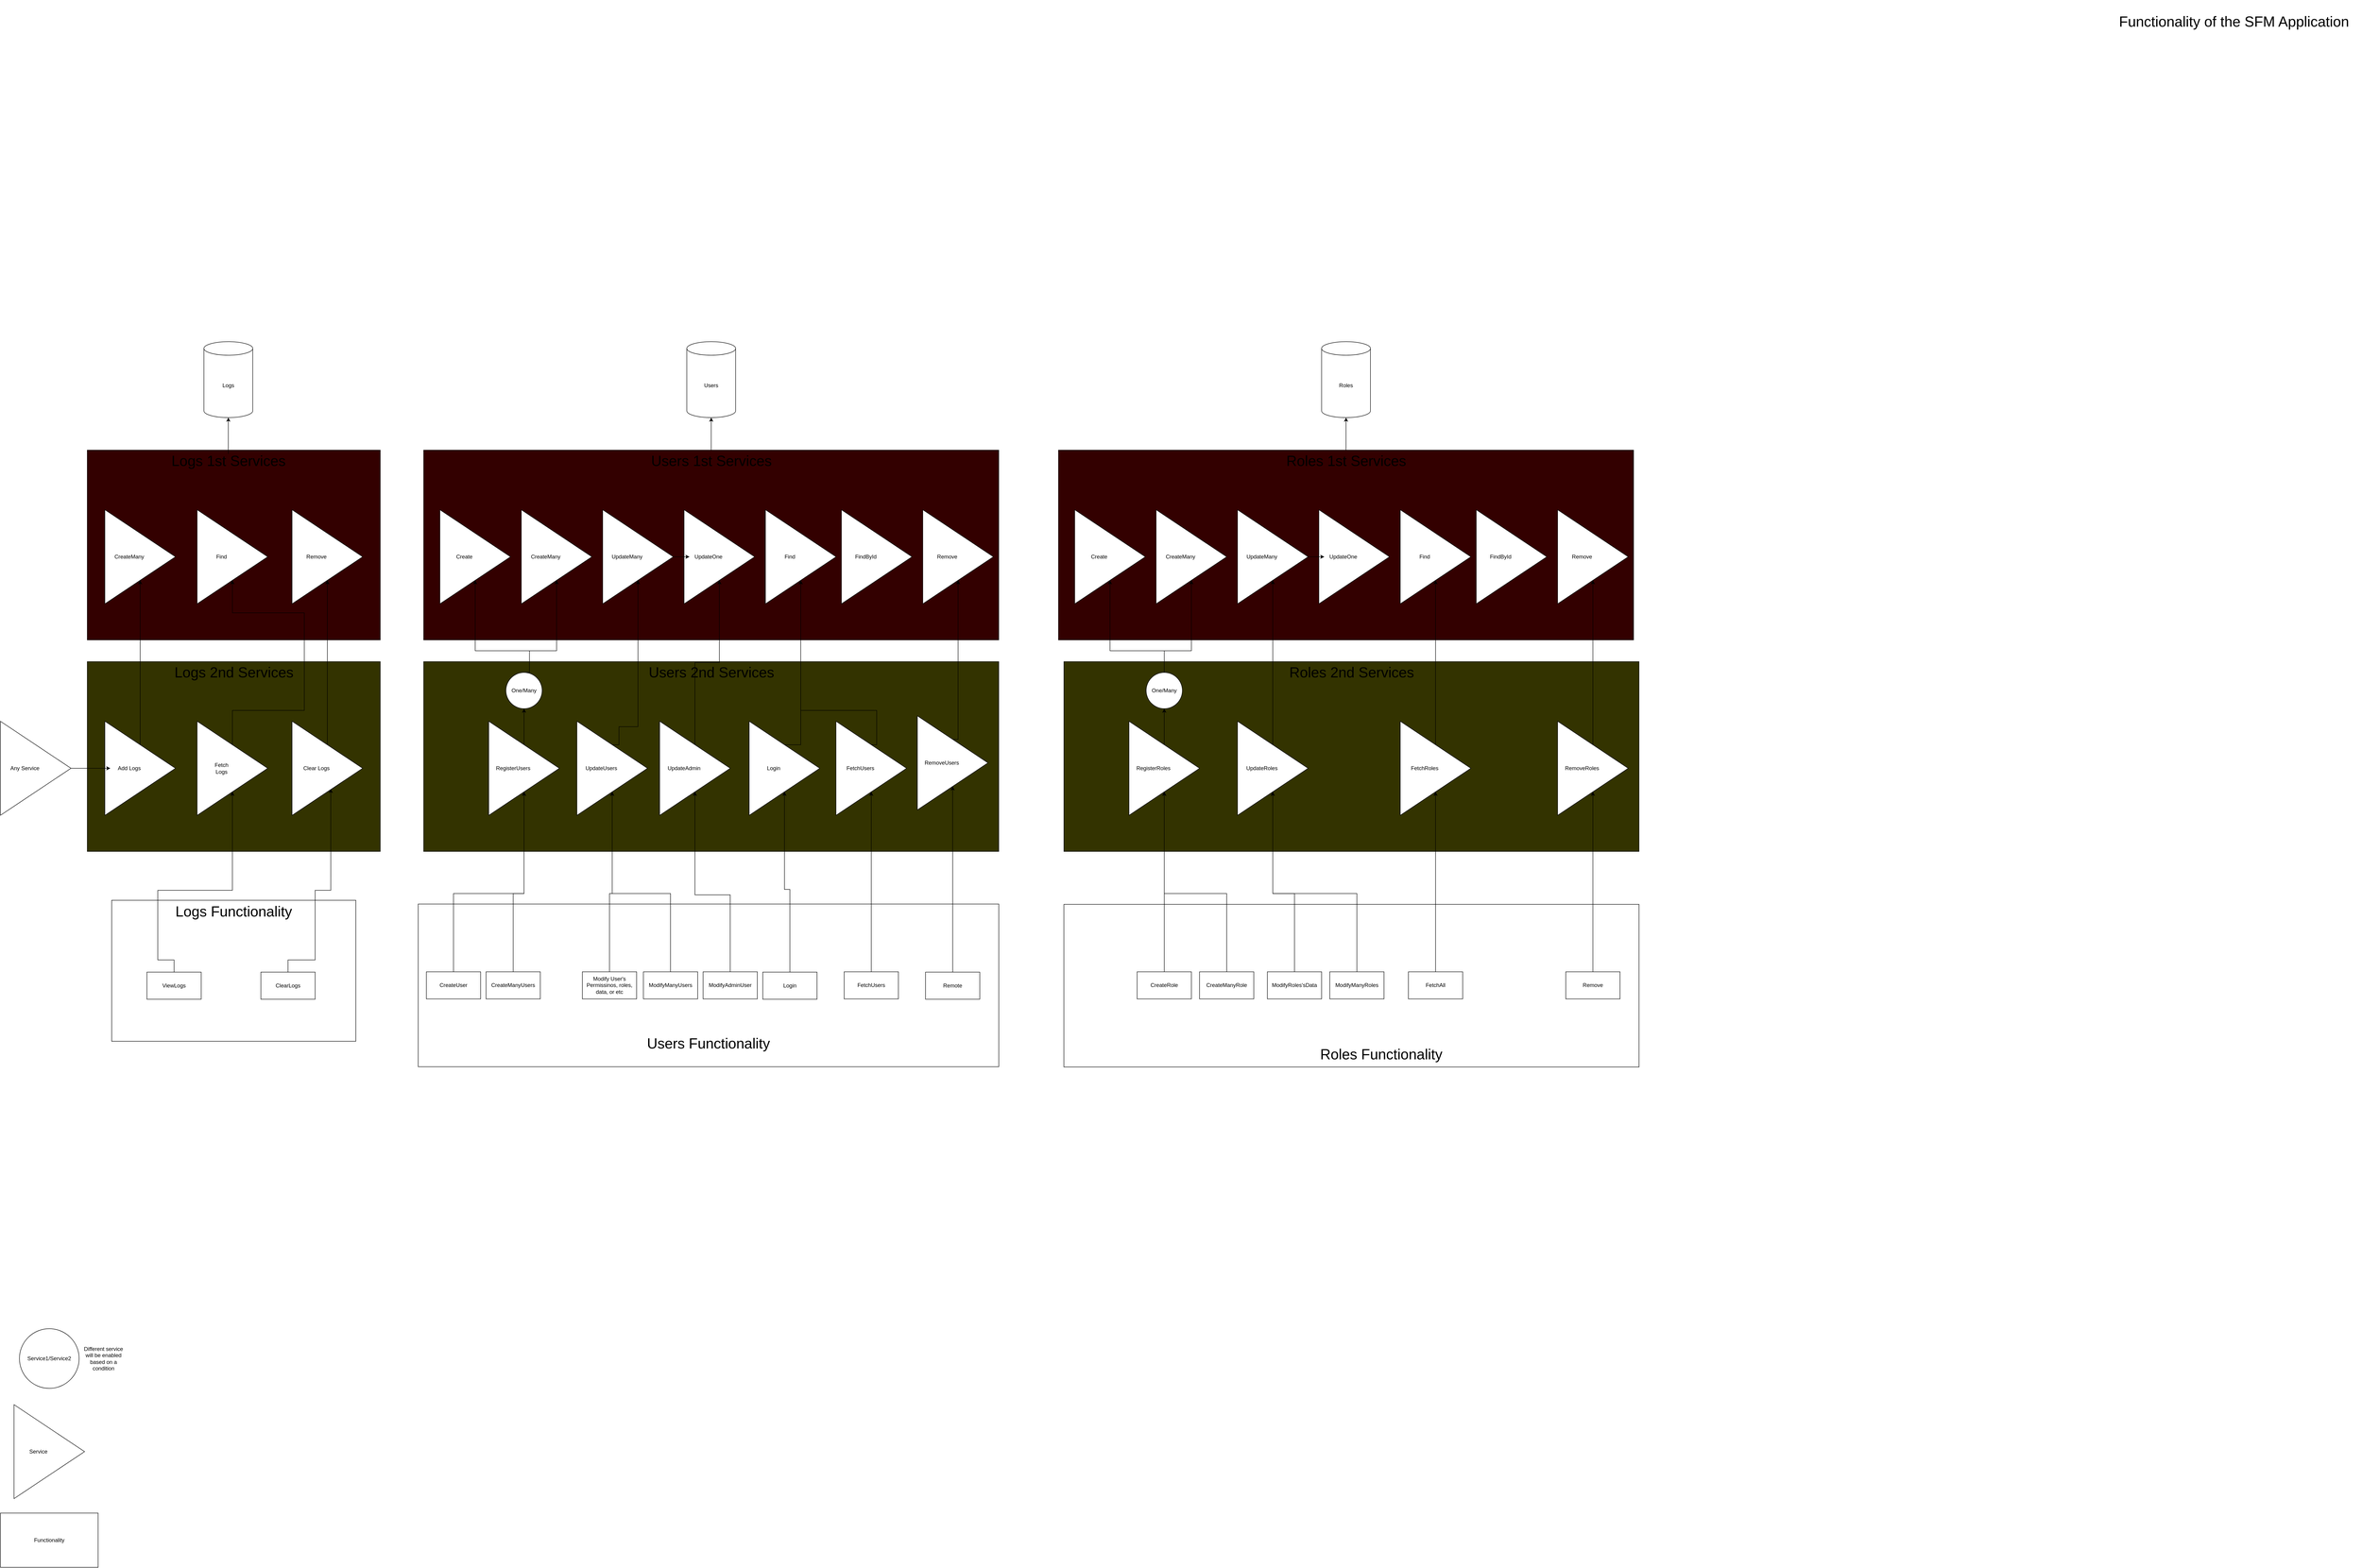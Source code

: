 <mxfile version="23.1.5" type="device">
  <diagram name="Page-1" id="WmKcBqQ57zAdK9sFzErc">
    <mxGraphModel dx="1428" dy="866" grid="1" gridSize="12" guides="1" tooltips="1" connect="1" arrows="1" fold="1" page="1" pageScale="1" pageWidth="10000" pageHeight="3600" math="0" shadow="0">
      <root>
        <mxCell id="0" />
        <mxCell id="1" parent="0" />
        <mxCell id="RIsMsyV0FrPjkX1AzLqW-102" value="" style="rounded=0;whiteSpace=wrap;html=1;fillColor=#333300;" parent="1" vertex="1">
          <mxGeometry x="252" y="1548" width="648" height="420" as="geometry" />
        </mxCell>
        <mxCell id="RIsMsyV0FrPjkX1AzLqW-29" value="" style="rounded=0;whiteSpace=wrap;html=1;fillColor=#330000;" parent="1" vertex="1">
          <mxGeometry x="252" y="1080" width="648" height="420" as="geometry" />
        </mxCell>
        <mxCell id="E4r3tB1PARUBFBZ4D4Zd-1" value="Functionality of the SFM Application" style="text;html=1;align=center;verticalAlign=middle;whiteSpace=wrap;rounded=0;fontSize=32;" parent="1" vertex="1">
          <mxGeometry x="4718" y="84" width="564" height="96" as="geometry" />
        </mxCell>
        <mxCell id="RIsMsyV0FrPjkX1AzLqW-1" value="Logs" style="shape=cylinder3;whiteSpace=wrap;html=1;boundedLbl=1;backgroundOutline=1;size=15;" parent="1" vertex="1">
          <mxGeometry x="510" y="840" width="108" height="168" as="geometry" />
        </mxCell>
        <mxCell id="RIsMsyV0FrPjkX1AzLqW-49" value="Functionality" style="rounded=0;whiteSpace=wrap;html=1;" parent="1" vertex="1">
          <mxGeometry x="60" y="3432" width="216" height="120" as="geometry" />
        </mxCell>
        <mxCell id="RIsMsyV0FrPjkX1AzLqW-52" value="" style="group" parent="1" vertex="1" connectable="0">
          <mxGeometry x="90" y="3192" width="156" height="208" as="geometry" />
        </mxCell>
        <mxCell id="RIsMsyV0FrPjkX1AzLqW-50" value="" style="triangle;whiteSpace=wrap;html=1;" parent="RIsMsyV0FrPjkX1AzLqW-52" vertex="1">
          <mxGeometry width="156" height="208" as="geometry" />
        </mxCell>
        <mxCell id="RIsMsyV0FrPjkX1AzLqW-51" value="Service" style="text;html=1;align=center;verticalAlign=middle;whiteSpace=wrap;rounded=0;" parent="RIsMsyV0FrPjkX1AzLqW-52" vertex="1">
          <mxGeometry x="24" y="89" width="60" height="30" as="geometry" />
        </mxCell>
        <mxCell id="RIsMsyV0FrPjkX1AzLqW-95" value="" style="edgeStyle=orthogonalEdgeStyle;rounded=0;orthogonalLoop=1;jettySize=auto;html=1;" parent="1" source="RIsMsyV0FrPjkX1AzLqW-30" target="RIsMsyV0FrPjkX1AzLqW-1" edge="1">
          <mxGeometry relative="1" as="geometry" />
        </mxCell>
        <mxCell id="RIsMsyV0FrPjkX1AzLqW-181" value="Service1/Service2" style="ellipse;whiteSpace=wrap;html=1;" parent="1" vertex="1">
          <mxGeometry x="102" y="3024" width="132" height="132" as="geometry" />
        </mxCell>
        <mxCell id="RIsMsyV0FrPjkX1AzLqW-182" value="Different service will be enabled based on a condition" style="text;html=1;align=center;verticalAlign=middle;whiteSpace=wrap;rounded=0;" parent="1" vertex="1">
          <mxGeometry x="240" y="3036" width="96" height="108" as="geometry" />
        </mxCell>
        <mxCell id="RIsMsyV0FrPjkX1AzLqW-183" value="Users" style="shape=cylinder3;whiteSpace=wrap;html=1;boundedLbl=1;backgroundOutline=1;size=15;" parent="1" vertex="1">
          <mxGeometry x="1578" y="840" width="108" height="168" as="geometry" />
        </mxCell>
        <mxCell id="RIsMsyV0FrPjkX1AzLqW-184" value="" style="edgeStyle=orthogonalEdgeStyle;rounded=0;orthogonalLoop=1;jettySize=auto;html=1;" parent="1" source="RIsMsyV0FrPjkX1AzLqW-188" target="RIsMsyV0FrPjkX1AzLqW-183" edge="1">
          <mxGeometry relative="1" as="geometry" />
        </mxCell>
        <mxCell id="RIsMsyV0FrPjkX1AzLqW-185" value="" style="group" parent="1" vertex="1" connectable="0">
          <mxGeometry x="996" y="1080" width="1272" height="420" as="geometry" />
        </mxCell>
        <mxCell id="RIsMsyV0FrPjkX1AzLqW-186" value="" style="group" parent="RIsMsyV0FrPjkX1AzLqW-185" vertex="1" connectable="0">
          <mxGeometry width="1272" height="420" as="geometry" />
        </mxCell>
        <mxCell id="RIsMsyV0FrPjkX1AzLqW-187" value="" style="rounded=0;whiteSpace=wrap;html=1;fillColor=#330000;" parent="RIsMsyV0FrPjkX1AzLqW-186" vertex="1">
          <mxGeometry width="1272" height="420.0" as="geometry" />
        </mxCell>
        <mxCell id="RIsMsyV0FrPjkX1AzLqW-188" value="Users 1st Services" style="text;html=1;align=center;verticalAlign=middle;whiteSpace=wrap;rounded=0;fontSize=32;" parent="RIsMsyV0FrPjkX1AzLqW-186" vertex="1">
          <mxGeometry x="390.686" y="8.077" width="490.629" height="32.308" as="geometry" />
        </mxCell>
        <mxCell id="RIsMsyV0FrPjkX1AzLqW-189" value="" style="group" parent="RIsMsyV0FrPjkX1AzLqW-186" vertex="1" connectable="0">
          <mxGeometry x="756" y="132" width="156" height="208" as="geometry" />
        </mxCell>
        <mxCell id="RIsMsyV0FrPjkX1AzLqW-190" value="" style="group" parent="RIsMsyV0FrPjkX1AzLqW-189" vertex="1" connectable="0">
          <mxGeometry width="156" height="208" as="geometry" />
        </mxCell>
        <mxCell id="RIsMsyV0FrPjkX1AzLqW-191" value="" style="triangle;whiteSpace=wrap;html=1;" parent="RIsMsyV0FrPjkX1AzLqW-190" vertex="1">
          <mxGeometry width="156" height="208" as="geometry" />
        </mxCell>
        <mxCell id="RIsMsyV0FrPjkX1AzLqW-192" value="Find" style="text;html=1;align=center;verticalAlign=middle;whiteSpace=wrap;rounded=0;" parent="RIsMsyV0FrPjkX1AzLqW-190" vertex="1">
          <mxGeometry x="12" y="89" width="84" height="30" as="geometry" />
        </mxCell>
        <mxCell id="RIsMsyV0FrPjkX1AzLqW-193" value="" style="group" parent="RIsMsyV0FrPjkX1AzLqW-186" vertex="1" connectable="0">
          <mxGeometry x="924" y="132" width="156" height="208" as="geometry" />
        </mxCell>
        <mxCell id="RIsMsyV0FrPjkX1AzLqW-194" value="" style="group" parent="RIsMsyV0FrPjkX1AzLqW-193" vertex="1" connectable="0">
          <mxGeometry width="156" height="208" as="geometry" />
        </mxCell>
        <mxCell id="RIsMsyV0FrPjkX1AzLqW-195" value="" style="triangle;whiteSpace=wrap;html=1;" parent="RIsMsyV0FrPjkX1AzLqW-194" vertex="1">
          <mxGeometry width="156" height="208" as="geometry" />
        </mxCell>
        <mxCell id="RIsMsyV0FrPjkX1AzLqW-196" value="FindById" style="text;html=1;align=center;verticalAlign=middle;whiteSpace=wrap;rounded=0;" parent="RIsMsyV0FrPjkX1AzLqW-194" vertex="1">
          <mxGeometry x="12" y="89" width="84" height="30" as="geometry" />
        </mxCell>
        <mxCell id="RIsMsyV0FrPjkX1AzLqW-197" value="" style="group" parent="RIsMsyV0FrPjkX1AzLqW-186" vertex="1" connectable="0">
          <mxGeometry x="1104" y="132" width="156" height="208" as="geometry" />
        </mxCell>
        <mxCell id="RIsMsyV0FrPjkX1AzLqW-198" value="" style="group" parent="RIsMsyV0FrPjkX1AzLqW-197" vertex="1" connectable="0">
          <mxGeometry width="156" height="208" as="geometry" />
        </mxCell>
        <mxCell id="RIsMsyV0FrPjkX1AzLqW-199" value="" style="triangle;whiteSpace=wrap;html=1;" parent="RIsMsyV0FrPjkX1AzLqW-198" vertex="1">
          <mxGeometry width="156" height="208" as="geometry" />
        </mxCell>
        <mxCell id="RIsMsyV0FrPjkX1AzLqW-200" value="Remove" style="text;html=1;align=center;verticalAlign=middle;whiteSpace=wrap;rounded=0;" parent="RIsMsyV0FrPjkX1AzLqW-198" vertex="1">
          <mxGeometry x="12" y="89" width="84" height="30" as="geometry" />
        </mxCell>
        <mxCell id="RIsMsyV0FrPjkX1AzLqW-201" value="" style="group" parent="RIsMsyV0FrPjkX1AzLqW-185" vertex="1" connectable="0">
          <mxGeometry x="216" y="132" width="156" height="208" as="geometry" />
        </mxCell>
        <mxCell id="RIsMsyV0FrPjkX1AzLqW-202" value="" style="group" parent="RIsMsyV0FrPjkX1AzLqW-201" vertex="1" connectable="0">
          <mxGeometry width="156" height="208" as="geometry" />
        </mxCell>
        <mxCell id="RIsMsyV0FrPjkX1AzLqW-203" value="" style="triangle;whiteSpace=wrap;html=1;" parent="RIsMsyV0FrPjkX1AzLqW-202" vertex="1">
          <mxGeometry width="156" height="208" as="geometry" />
        </mxCell>
        <mxCell id="RIsMsyV0FrPjkX1AzLqW-204" value="CreateMany" style="text;html=1;align=center;verticalAlign=middle;whiteSpace=wrap;rounded=0;" parent="RIsMsyV0FrPjkX1AzLqW-202" vertex="1">
          <mxGeometry x="12" y="89" width="84" height="30" as="geometry" />
        </mxCell>
        <mxCell id="RIsMsyV0FrPjkX1AzLqW-205" value="" style="group" parent="RIsMsyV0FrPjkX1AzLqW-185" vertex="1" connectable="0">
          <mxGeometry x="396" y="132" width="156" height="208" as="geometry" />
        </mxCell>
        <mxCell id="RIsMsyV0FrPjkX1AzLqW-206" value="" style="triangle;whiteSpace=wrap;html=1;" parent="RIsMsyV0FrPjkX1AzLqW-205" vertex="1">
          <mxGeometry width="156" height="208" as="geometry" />
        </mxCell>
        <mxCell id="RIsMsyV0FrPjkX1AzLqW-207" value="UpdateMany" style="text;html=1;align=center;verticalAlign=middle;whiteSpace=wrap;rounded=0;" parent="RIsMsyV0FrPjkX1AzLqW-205" vertex="1">
          <mxGeometry x="12" y="89" width="84" height="30" as="geometry" />
        </mxCell>
        <mxCell id="RIsMsyV0FrPjkX1AzLqW-208" value="" style="group" parent="RIsMsyV0FrPjkX1AzLqW-185" vertex="1" connectable="0">
          <mxGeometry x="576" y="132" width="156" height="208" as="geometry" />
        </mxCell>
        <mxCell id="RIsMsyV0FrPjkX1AzLqW-209" value="" style="group" parent="RIsMsyV0FrPjkX1AzLqW-208" vertex="1" connectable="0">
          <mxGeometry width="156" height="208" as="geometry" />
        </mxCell>
        <mxCell id="RIsMsyV0FrPjkX1AzLqW-210" value="" style="triangle;whiteSpace=wrap;html=1;" parent="RIsMsyV0FrPjkX1AzLqW-209" vertex="1">
          <mxGeometry width="156" height="208" as="geometry" />
        </mxCell>
        <mxCell id="RIsMsyV0FrPjkX1AzLqW-211" value="UpdateOne" style="text;html=1;align=center;verticalAlign=middle;whiteSpace=wrap;rounded=0;" parent="RIsMsyV0FrPjkX1AzLqW-209" vertex="1">
          <mxGeometry x="12" y="89" width="84" height="30" as="geometry" />
        </mxCell>
        <mxCell id="RIsMsyV0FrPjkX1AzLqW-212" value="" style="group" parent="RIsMsyV0FrPjkX1AzLqW-185" vertex="1" connectable="0">
          <mxGeometry x="36" y="132" width="156" height="208" as="geometry" />
        </mxCell>
        <mxCell id="RIsMsyV0FrPjkX1AzLqW-213" value="" style="triangle;whiteSpace=wrap;html=1;" parent="RIsMsyV0FrPjkX1AzLqW-212" vertex="1">
          <mxGeometry width="156" height="208" as="geometry" />
        </mxCell>
        <mxCell id="RIsMsyV0FrPjkX1AzLqW-214" value="Create" style="text;html=1;align=center;verticalAlign=middle;whiteSpace=wrap;rounded=0;" parent="RIsMsyV0FrPjkX1AzLqW-212" vertex="1">
          <mxGeometry x="24" y="89" width="60" height="30" as="geometry" />
        </mxCell>
        <mxCell id="RIsMsyV0FrPjkX1AzLqW-215" value="" style="edgeStyle=orthogonalEdgeStyle;rounded=0;orthogonalLoop=1;jettySize=auto;html=1;" parent="RIsMsyV0FrPjkX1AzLqW-185" source="RIsMsyV0FrPjkX1AzLqW-206" target="RIsMsyV0FrPjkX1AzLqW-211" edge="1">
          <mxGeometry relative="1" as="geometry" />
        </mxCell>
        <mxCell id="RIsMsyV0FrPjkX1AzLqW-216" value="" style="group" parent="1" vertex="1" connectable="0">
          <mxGeometry x="996" y="1548" width="1272" height="420" as="geometry" />
        </mxCell>
        <mxCell id="RIsMsyV0FrPjkX1AzLqW-217" value="" style="rounded=0;whiteSpace=wrap;html=1;fillColor=#333300;" parent="RIsMsyV0FrPjkX1AzLqW-216" vertex="1">
          <mxGeometry width="1272" height="420.0" as="geometry" />
        </mxCell>
        <mxCell id="RIsMsyV0FrPjkX1AzLqW-218" value="Users 2nd Services" style="text;html=1;align=center;verticalAlign=middle;whiteSpace=wrap;rounded=0;fontSize=32;" parent="RIsMsyV0FrPjkX1AzLqW-216" vertex="1">
          <mxGeometry x="390.686" y="8.077" width="490.629" height="32.308" as="geometry" />
        </mxCell>
        <mxCell id="RIsMsyV0FrPjkX1AzLqW-219" value="" style="group" parent="RIsMsyV0FrPjkX1AzLqW-216" vertex="1" connectable="0">
          <mxGeometry x="1092" y="120" width="156" height="208" as="geometry" />
        </mxCell>
        <mxCell id="RIsMsyV0FrPjkX1AzLqW-220" value="" style="group" parent="RIsMsyV0FrPjkX1AzLqW-219" vertex="1" connectable="0">
          <mxGeometry width="156" height="208" as="geometry" />
        </mxCell>
        <mxCell id="RIsMsyV0FrPjkX1AzLqW-221" value="" style="triangle;whiteSpace=wrap;html=1;" parent="RIsMsyV0FrPjkX1AzLqW-220" vertex="1">
          <mxGeometry width="156" height="208" as="geometry" />
        </mxCell>
        <mxCell id="RIsMsyV0FrPjkX1AzLqW-222" value="RemoveUsers" style="text;html=1;align=center;verticalAlign=middle;whiteSpace=wrap;rounded=0;" parent="RIsMsyV0FrPjkX1AzLqW-220" vertex="1">
          <mxGeometry x="12" y="89" width="84" height="30" as="geometry" />
        </mxCell>
        <mxCell id="RIsMsyV0FrPjkX1AzLqW-223" value="" style="group" parent="RIsMsyV0FrPjkX1AzLqW-216" vertex="1" connectable="0">
          <mxGeometry x="339" y="132" width="156" height="208" as="geometry" />
        </mxCell>
        <mxCell id="RIsMsyV0FrPjkX1AzLqW-224" value="" style="group" parent="RIsMsyV0FrPjkX1AzLqW-223" vertex="1" connectable="0">
          <mxGeometry width="156" height="208" as="geometry" />
        </mxCell>
        <mxCell id="RIsMsyV0FrPjkX1AzLqW-225" value="" style="triangle;whiteSpace=wrap;html=1;" parent="RIsMsyV0FrPjkX1AzLqW-224" vertex="1">
          <mxGeometry width="156" height="208" as="geometry" />
        </mxCell>
        <mxCell id="RIsMsyV0FrPjkX1AzLqW-226" value="UpdateUsers" style="text;html=1;align=center;verticalAlign=middle;whiteSpace=wrap;rounded=0;" parent="RIsMsyV0FrPjkX1AzLqW-224" vertex="1">
          <mxGeometry x="12" y="89" width="84" height="30" as="geometry" />
        </mxCell>
        <mxCell id="RIsMsyV0FrPjkX1AzLqW-227" value="" style="group" parent="RIsMsyV0FrPjkX1AzLqW-216" vertex="1" connectable="0">
          <mxGeometry x="720" y="132" width="156" height="208" as="geometry" />
        </mxCell>
        <mxCell id="RIsMsyV0FrPjkX1AzLqW-228" value="" style="triangle;whiteSpace=wrap;html=1;" parent="RIsMsyV0FrPjkX1AzLqW-227" vertex="1">
          <mxGeometry width="156" height="208" as="geometry" />
        </mxCell>
        <mxCell id="RIsMsyV0FrPjkX1AzLqW-229" value="Login" style="text;html=1;align=center;verticalAlign=middle;whiteSpace=wrap;rounded=0;" parent="RIsMsyV0FrPjkX1AzLqW-227" vertex="1">
          <mxGeometry x="12" y="89" width="84" height="30" as="geometry" />
        </mxCell>
        <mxCell id="RIsMsyV0FrPjkX1AzLqW-230" value="" style="group" parent="RIsMsyV0FrPjkX1AzLqW-216" vertex="1" connectable="0">
          <mxGeometry x="144" y="132" width="156" height="208" as="geometry" />
        </mxCell>
        <mxCell id="RIsMsyV0FrPjkX1AzLqW-231" value="" style="triangle;whiteSpace=wrap;html=1;" parent="RIsMsyV0FrPjkX1AzLqW-230" vertex="1">
          <mxGeometry width="156" height="208" as="geometry" />
        </mxCell>
        <mxCell id="RIsMsyV0FrPjkX1AzLqW-232" value="RegisterUsers" style="text;html=1;align=center;verticalAlign=middle;whiteSpace=wrap;rounded=0;" parent="RIsMsyV0FrPjkX1AzLqW-230" vertex="1">
          <mxGeometry x="24" y="89" width="60" height="30" as="geometry" />
        </mxCell>
        <mxCell id="RIsMsyV0FrPjkX1AzLqW-233" value="One/Many" style="ellipse;whiteSpace=wrap;html=1;" parent="RIsMsyV0FrPjkX1AzLqW-216" vertex="1">
          <mxGeometry x="182" y="24.0" width="80" height="80" as="geometry" />
        </mxCell>
        <mxCell id="RIsMsyV0FrPjkX1AzLqW-234" value="" style="edgeStyle=orthogonalEdgeStyle;rounded=0;orthogonalLoop=1;jettySize=auto;html=1;" parent="RIsMsyV0FrPjkX1AzLqW-216" source="RIsMsyV0FrPjkX1AzLqW-231" target="RIsMsyV0FrPjkX1AzLqW-233" edge="1">
          <mxGeometry relative="1" as="geometry" />
        </mxCell>
        <mxCell id="RIsMsyV0FrPjkX1AzLqW-308" value="" style="group" parent="RIsMsyV0FrPjkX1AzLqW-216" vertex="1" connectable="0">
          <mxGeometry x="522" y="132" width="156" height="208" as="geometry" />
        </mxCell>
        <mxCell id="RIsMsyV0FrPjkX1AzLqW-309" value="" style="group" parent="RIsMsyV0FrPjkX1AzLqW-308" vertex="1" connectable="0">
          <mxGeometry width="156" height="208" as="geometry" />
        </mxCell>
        <mxCell id="RIsMsyV0FrPjkX1AzLqW-313" value="" style="group" parent="RIsMsyV0FrPjkX1AzLqW-309" vertex="1" connectable="0">
          <mxGeometry width="156" height="208" as="geometry" />
        </mxCell>
        <mxCell id="RIsMsyV0FrPjkX1AzLqW-314" value="" style="group" parent="RIsMsyV0FrPjkX1AzLqW-313" vertex="1" connectable="0">
          <mxGeometry width="156" height="208" as="geometry" />
        </mxCell>
        <mxCell id="RIsMsyV0FrPjkX1AzLqW-310" value="" style="triangle;whiteSpace=wrap;html=1;" parent="RIsMsyV0FrPjkX1AzLqW-314" vertex="1">
          <mxGeometry width="156" height="208" as="geometry" />
        </mxCell>
        <mxCell id="RIsMsyV0FrPjkX1AzLqW-311" value="UpdateAdmin" style="text;html=1;align=center;verticalAlign=middle;whiteSpace=wrap;rounded=0;" parent="RIsMsyV0FrPjkX1AzLqW-314" vertex="1">
          <mxGeometry x="12" y="89" width="84" height="30" as="geometry" />
        </mxCell>
        <mxCell id="RIsMsyV0FrPjkX1AzLqW-447" value="" style="group" parent="RIsMsyV0FrPjkX1AzLqW-216" vertex="1" connectable="0">
          <mxGeometry x="912" y="132" width="156" height="208" as="geometry" />
        </mxCell>
        <mxCell id="RIsMsyV0FrPjkX1AzLqW-448" value="" style="group" parent="RIsMsyV0FrPjkX1AzLqW-447" vertex="1" connectable="0">
          <mxGeometry width="156" height="208" as="geometry" />
        </mxCell>
        <mxCell id="RIsMsyV0FrPjkX1AzLqW-449" value="" style="triangle;whiteSpace=wrap;html=1;" parent="RIsMsyV0FrPjkX1AzLqW-448" vertex="1">
          <mxGeometry width="156" height="208" as="geometry" />
        </mxCell>
        <mxCell id="RIsMsyV0FrPjkX1AzLqW-450" value="FetchUsers" style="text;html=1;align=center;verticalAlign=middle;whiteSpace=wrap;rounded=0;" parent="RIsMsyV0FrPjkX1AzLqW-448" vertex="1">
          <mxGeometry x="12" y="89" width="84" height="30" as="geometry" />
        </mxCell>
        <mxCell id="RIsMsyV0FrPjkX1AzLqW-256" style="edgeStyle=orthogonalEdgeStyle;rounded=0;orthogonalLoop=1;jettySize=auto;html=1;exitX=0.5;exitY=0;exitDx=0;exitDy=0;entryX=0.5;entryY=1;entryDx=0;entryDy=0;" parent="1" source="RIsMsyV0FrPjkX1AzLqW-233" target="RIsMsyV0FrPjkX1AzLqW-203" edge="1">
          <mxGeometry relative="1" as="geometry">
            <Array as="points">
              <mxPoint x="1230" y="1524" />
              <mxPoint x="1290" y="1524" />
            </Array>
          </mxGeometry>
        </mxCell>
        <mxCell id="RIsMsyV0FrPjkX1AzLqW-257" style="edgeStyle=orthogonalEdgeStyle;rounded=0;orthogonalLoop=1;jettySize=auto;html=1;exitX=0.5;exitY=0;exitDx=0;exitDy=0;entryX=0.5;entryY=1;entryDx=0;entryDy=0;" parent="1" source="RIsMsyV0FrPjkX1AzLqW-233" target="RIsMsyV0FrPjkX1AzLqW-213" edge="1">
          <mxGeometry relative="1" as="geometry">
            <Array as="points">
              <mxPoint x="1230" y="1524" />
              <mxPoint x="1110" y="1524" />
            </Array>
          </mxGeometry>
        </mxCell>
        <mxCell id="RIsMsyV0FrPjkX1AzLqW-258" style="edgeStyle=orthogonalEdgeStyle;rounded=0;orthogonalLoop=1;jettySize=auto;html=1;exitX=0.5;exitY=0;exitDx=0;exitDy=0;entryX=0.5;entryY=1;entryDx=0;entryDy=0;" parent="1" source="RIsMsyV0FrPjkX1AzLqW-225" target="RIsMsyV0FrPjkX1AzLqW-206" edge="1">
          <mxGeometry relative="1" as="geometry">
            <Array as="points">
              <mxPoint x="1428" y="1732" />
              <mxPoint x="1428" y="1692" />
              <mxPoint x="1470" y="1692" />
            </Array>
          </mxGeometry>
        </mxCell>
        <mxCell id="RIsMsyV0FrPjkX1AzLqW-259" style="edgeStyle=orthogonalEdgeStyle;rounded=0;orthogonalLoop=1;jettySize=auto;html=1;exitX=0.5;exitY=0;exitDx=0;exitDy=0;entryX=0.5;entryY=1;entryDx=0;entryDy=0;" parent="1" source="RIsMsyV0FrPjkX1AzLqW-221" target="RIsMsyV0FrPjkX1AzLqW-199" edge="1">
          <mxGeometry relative="1" as="geometry">
            <Array as="points">
              <mxPoint x="2178" y="1632" />
              <mxPoint x="2178" y="1632" />
            </Array>
          </mxGeometry>
        </mxCell>
        <mxCell id="RIsMsyV0FrPjkX1AzLqW-260" style="edgeStyle=orthogonalEdgeStyle;rounded=0;orthogonalLoop=1;jettySize=auto;html=1;exitX=0.5;exitY=0;exitDx=0;exitDy=0;entryX=0.5;entryY=1;entryDx=0;entryDy=0;" parent="1" source="RIsMsyV0FrPjkX1AzLqW-228" target="RIsMsyV0FrPjkX1AzLqW-191" edge="1">
          <mxGeometry relative="1" as="geometry">
            <Array as="points">
              <mxPoint x="1830" y="1732" />
            </Array>
          </mxGeometry>
        </mxCell>
        <mxCell id="RIsMsyV0FrPjkX1AzLqW-5" value="" style="rounded=0;whiteSpace=wrap;html=1;container=0;" parent="1" vertex="1">
          <mxGeometry x="306" y="2076" width="540" height="312" as="geometry" />
        </mxCell>
        <mxCell id="RIsMsyV0FrPjkX1AzLqW-6" value="Logs&amp;nbsp;Functionality" style="text;html=1;align=center;verticalAlign=middle;whiteSpace=wrap;rounded=0;fontSize=32;container=0;" parent="1" vertex="1">
          <mxGeometry x="334.157" y="2084.308" width="483.686" height="33.231" as="geometry" />
        </mxCell>
        <mxCell id="RIsMsyV0FrPjkX1AzLqW-263" style="edgeStyle=orthogonalEdgeStyle;rounded=0;orthogonalLoop=1;jettySize=auto;html=1;exitX=0.5;exitY=0;exitDx=0;exitDy=0;entryX=0.5;entryY=1;entryDx=0;entryDy=0;" parent="1" source="RIsMsyV0FrPjkX1AzLqW-459" target="RIsMsyV0FrPjkX1AzLqW-128" edge="1">
          <mxGeometry relative="1" as="geometry">
            <mxPoint x="423" y="2220" as="sourcePoint" />
            <Array as="points">
              <mxPoint x="444" y="2208" />
              <mxPoint x="408" y="2208" />
              <mxPoint x="408" y="2054" />
              <mxPoint x="573" y="2054" />
            </Array>
          </mxGeometry>
        </mxCell>
        <mxCell id="RIsMsyV0FrPjkX1AzLqW-264" style="edgeStyle=orthogonalEdgeStyle;rounded=0;orthogonalLoop=1;jettySize=auto;html=1;exitX=0.5;exitY=0;exitDx=0;exitDy=0;entryX=0.549;entryY=0.719;entryDx=0;entryDy=0;entryPerimeter=0;" parent="1" source="RIsMsyV0FrPjkX1AzLqW-460" target="RIsMsyV0FrPjkX1AzLqW-106" edge="1">
          <mxGeometry relative="1" as="geometry">
            <mxPoint x="690" y="2220" as="sourcePoint" />
            <Array as="points">
              <mxPoint x="696" y="2208" />
              <mxPoint x="756" y="2208" />
              <mxPoint x="756" y="2054" />
              <mxPoint x="791" y="2054" />
            </Array>
          </mxGeometry>
        </mxCell>
        <mxCell id="RIsMsyV0FrPjkX1AzLqW-265" style="edgeStyle=orthogonalEdgeStyle;rounded=0;orthogonalLoop=1;jettySize=auto;html=1;exitX=0.5;exitY=0;exitDx=0;exitDy=0;entryX=0.5;entryY=1;entryDx=0;entryDy=0;" parent="1" source="RIsMsyV0FrPjkX1AzLqW-106" target="RIsMsyV0FrPjkX1AzLqW-74" edge="1">
          <mxGeometry relative="1" as="geometry" />
        </mxCell>
        <mxCell id="RIsMsyV0FrPjkX1AzLqW-266" style="edgeStyle=orthogonalEdgeStyle;rounded=0;orthogonalLoop=1;jettySize=auto;html=1;exitX=0.5;exitY=0;exitDx=0;exitDy=0;entryX=0.5;entryY=1;entryDx=0;entryDy=0;" parent="1" source="RIsMsyV0FrPjkX1AzLqW-128" target="RIsMsyV0FrPjkX1AzLqW-82" edge="1">
          <mxGeometry relative="1" as="geometry">
            <Array as="points">
              <mxPoint x="573" y="1656" />
              <mxPoint x="732" y="1656" />
              <mxPoint x="732" y="1440" />
              <mxPoint x="573" y="1440" />
            </Array>
          </mxGeometry>
        </mxCell>
        <mxCell id="RIsMsyV0FrPjkX1AzLqW-177" value="" style="edgeStyle=orthogonalEdgeStyle;rounded=0;orthogonalLoop=1;jettySize=auto;html=1;" parent="1" edge="1">
          <mxGeometry relative="1" as="geometry">
            <mxPoint x="600.0" y="1304" as="sourcePoint" />
          </mxGeometry>
        </mxCell>
        <mxCell id="RIsMsyV0FrPjkX1AzLqW-30" value="Logs 1st Services" style="text;html=1;align=center;verticalAlign=middle;whiteSpace=wrap;rounded=0;fontSize=32;" parent="1" vertex="1">
          <mxGeometry x="318.686" y="1088.077" width="490.629" height="32.308" as="geometry" />
        </mxCell>
        <mxCell id="RIsMsyV0FrPjkX1AzLqW-80" value="" style="group" parent="1" vertex="1" connectable="0">
          <mxGeometry x="495" y="1212" width="156" height="208" as="geometry" />
        </mxCell>
        <mxCell id="RIsMsyV0FrPjkX1AzLqW-81" value="" style="group" parent="RIsMsyV0FrPjkX1AzLqW-80" vertex="1" connectable="0">
          <mxGeometry width="156" height="208" as="geometry" />
        </mxCell>
        <mxCell id="RIsMsyV0FrPjkX1AzLqW-82" value="" style="triangle;whiteSpace=wrap;html=1;" parent="RIsMsyV0FrPjkX1AzLqW-81" vertex="1">
          <mxGeometry width="156" height="208" as="geometry" />
        </mxCell>
        <mxCell id="RIsMsyV0FrPjkX1AzLqW-83" value="Find" style="text;html=1;align=center;verticalAlign=middle;whiteSpace=wrap;rounded=0;" parent="RIsMsyV0FrPjkX1AzLqW-81" vertex="1">
          <mxGeometry x="12" y="89" width="84" height="30" as="geometry" />
        </mxCell>
        <mxCell id="RIsMsyV0FrPjkX1AzLqW-72" value="" style="group" parent="1" vertex="1" connectable="0">
          <mxGeometry x="705" y="1212" width="156" height="208" as="geometry" />
        </mxCell>
        <mxCell id="RIsMsyV0FrPjkX1AzLqW-73" value="" style="group" parent="RIsMsyV0FrPjkX1AzLqW-72" vertex="1" connectable="0">
          <mxGeometry width="156" height="208" as="geometry" />
        </mxCell>
        <mxCell id="RIsMsyV0FrPjkX1AzLqW-74" value="" style="triangle;whiteSpace=wrap;html=1;" parent="RIsMsyV0FrPjkX1AzLqW-73" vertex="1">
          <mxGeometry width="156" height="208" as="geometry" />
        </mxCell>
        <mxCell id="RIsMsyV0FrPjkX1AzLqW-75" value="Remove" style="text;html=1;align=center;verticalAlign=middle;whiteSpace=wrap;rounded=0;" parent="RIsMsyV0FrPjkX1AzLqW-73" vertex="1">
          <mxGeometry x="12" y="89" width="84" height="30" as="geometry" />
        </mxCell>
        <mxCell id="RIsMsyV0FrPjkX1AzLqW-67" value="" style="group" parent="1" vertex="1" connectable="0">
          <mxGeometry x="291" y="1212" width="156" height="208" as="geometry" />
        </mxCell>
        <mxCell id="RIsMsyV0FrPjkX1AzLqW-53" value="" style="triangle;whiteSpace=wrap;html=1;" parent="RIsMsyV0FrPjkX1AzLqW-67" vertex="1">
          <mxGeometry width="156" height="208" as="geometry" />
        </mxCell>
        <mxCell id="RIsMsyV0FrPjkX1AzLqW-54" value="CreateMany" style="text;html=1;align=center;verticalAlign=middle;whiteSpace=wrap;rounded=0;" parent="RIsMsyV0FrPjkX1AzLqW-67" vertex="1">
          <mxGeometry x="12" y="89" width="84" height="30" as="geometry" />
        </mxCell>
        <mxCell id="RIsMsyV0FrPjkX1AzLqW-267" value="" style="group" parent="1" vertex="1" connectable="0">
          <mxGeometry x="60" y="1680" width="156" height="208" as="geometry" />
        </mxCell>
        <mxCell id="RIsMsyV0FrPjkX1AzLqW-268" value="" style="triangle;whiteSpace=wrap;html=1;" parent="RIsMsyV0FrPjkX1AzLqW-267" vertex="1">
          <mxGeometry width="156" height="208" as="geometry" />
        </mxCell>
        <mxCell id="RIsMsyV0FrPjkX1AzLqW-269" value="Any Service" style="text;html=1;align=center;verticalAlign=middle;whiteSpace=wrap;rounded=0;" parent="RIsMsyV0FrPjkX1AzLqW-267" vertex="1">
          <mxGeometry x="12" y="89" width="84" height="30" as="geometry" />
        </mxCell>
        <mxCell id="RIsMsyV0FrPjkX1AzLqW-103" value="Logs 2nd Services" style="text;html=1;align=center;verticalAlign=middle;whiteSpace=wrap;rounded=0;fontSize=32;" parent="1" vertex="1">
          <mxGeometry x="330.686" y="1556.077" width="490.629" height="32.308" as="geometry" />
        </mxCell>
        <mxCell id="RIsMsyV0FrPjkX1AzLqW-104" value="" style="group" parent="1" vertex="1" connectable="0">
          <mxGeometry x="705" y="1680" width="156" height="208" as="geometry" />
        </mxCell>
        <mxCell id="RIsMsyV0FrPjkX1AzLqW-105" value="" style="group" parent="RIsMsyV0FrPjkX1AzLqW-104" vertex="1" connectable="0">
          <mxGeometry width="156" height="208" as="geometry" />
        </mxCell>
        <mxCell id="RIsMsyV0FrPjkX1AzLqW-106" value="" style="triangle;whiteSpace=wrap;html=1;" parent="RIsMsyV0FrPjkX1AzLqW-105" vertex="1">
          <mxGeometry width="156" height="208" as="geometry" />
        </mxCell>
        <mxCell id="RIsMsyV0FrPjkX1AzLqW-107" value="Clear Logs" style="text;html=1;align=center;verticalAlign=middle;whiteSpace=wrap;rounded=0;" parent="RIsMsyV0FrPjkX1AzLqW-105" vertex="1">
          <mxGeometry x="12" y="89" width="84" height="30" as="geometry" />
        </mxCell>
        <mxCell id="RIsMsyV0FrPjkX1AzLqW-160" value="" style="group" parent="1" vertex="1" connectable="0">
          <mxGeometry x="291" y="1680" width="156" height="232" as="geometry" />
        </mxCell>
        <mxCell id="RIsMsyV0FrPjkX1AzLqW-109" value="" style="triangle;whiteSpace=wrap;html=1;" parent="RIsMsyV0FrPjkX1AzLqW-160" vertex="1">
          <mxGeometry width="156" height="208" as="geometry" />
        </mxCell>
        <mxCell id="RIsMsyV0FrPjkX1AzLqW-110" value="Add Logs" style="text;html=1;align=center;verticalAlign=middle;whiteSpace=wrap;rounded=0;" parent="RIsMsyV0FrPjkX1AzLqW-160" vertex="1">
          <mxGeometry x="12" y="89" width="84" height="30" as="geometry" />
        </mxCell>
        <mxCell id="RIsMsyV0FrPjkX1AzLqW-127" value="" style="group" parent="1" vertex="1" connectable="0">
          <mxGeometry x="495" y="1680" width="156" height="208" as="geometry" />
        </mxCell>
        <mxCell id="RIsMsyV0FrPjkX1AzLqW-128" value="" style="triangle;whiteSpace=wrap;html=1;" parent="RIsMsyV0FrPjkX1AzLqW-127" vertex="1">
          <mxGeometry width="156" height="208" as="geometry" />
        </mxCell>
        <mxCell id="RIsMsyV0FrPjkX1AzLqW-129" value="Fetch Logs" style="text;html=1;align=center;verticalAlign=middle;whiteSpace=wrap;rounded=0;" parent="RIsMsyV0FrPjkX1AzLqW-127" vertex="1">
          <mxGeometry x="24" y="89" width="60" height="30" as="geometry" />
        </mxCell>
        <mxCell id="RIsMsyV0FrPjkX1AzLqW-271" value="" style="edgeStyle=orthogonalEdgeStyle;rounded=0;orthogonalLoop=1;jettySize=auto;html=1;" parent="1" source="RIsMsyV0FrPjkX1AzLqW-268" target="RIsMsyV0FrPjkX1AzLqW-110" edge="1">
          <mxGeometry relative="1" as="geometry" />
        </mxCell>
        <mxCell id="RIsMsyV0FrPjkX1AzLqW-273" style="edgeStyle=orthogonalEdgeStyle;rounded=0;orthogonalLoop=1;jettySize=auto;html=1;exitX=0.5;exitY=0;exitDx=0;exitDy=0;entryX=0.5;entryY=1;entryDx=0;entryDy=0;" parent="1" source="RIsMsyV0FrPjkX1AzLqW-109" target="RIsMsyV0FrPjkX1AzLqW-53" edge="1">
          <mxGeometry relative="1" as="geometry" />
        </mxCell>
        <mxCell id="RIsMsyV0FrPjkX1AzLqW-236" value="" style="rounded=0;whiteSpace=wrap;html=1;container=0;" parent="1" vertex="1">
          <mxGeometry x="984" y="2084.31" width="1284" height="360" as="geometry" />
        </mxCell>
        <mxCell id="RIsMsyV0FrPjkX1AzLqW-237" value="Users Functionality" style="text;html=1;align=center;verticalAlign=middle;whiteSpace=wrap;rounded=0;fontSize=32;container=0;" parent="1" vertex="1">
          <mxGeometry x="1384.157" y="2375.998" width="483.686" height="33.231" as="geometry" />
        </mxCell>
        <mxCell id="RIsMsyV0FrPjkX1AzLqW-333" style="edgeStyle=orthogonalEdgeStyle;rounded=0;orthogonalLoop=1;jettySize=auto;html=1;exitX=0.5;exitY=0;exitDx=0;exitDy=0;entryX=0.5;entryY=1;entryDx=0;entryDy=0;" parent="1" source="RIsMsyV0FrPjkX1AzLqW-462" target="RIsMsyV0FrPjkX1AzLqW-231" edge="1">
          <mxGeometry relative="1" as="geometry">
            <mxPoint x="1212" y="2256" as="sourcePoint" />
          </mxGeometry>
        </mxCell>
        <mxCell id="RIsMsyV0FrPjkX1AzLqW-332" style="edgeStyle=orthogonalEdgeStyle;rounded=0;orthogonalLoop=1;jettySize=auto;html=1;exitX=0.5;exitY=0;exitDx=0;exitDy=0;entryX=0.5;entryY=1;entryDx=0;entryDy=0;" parent="1" source="RIsMsyV0FrPjkX1AzLqW-461" target="RIsMsyV0FrPjkX1AzLqW-231" edge="1">
          <mxGeometry relative="1" as="geometry">
            <mxPoint x="984" y="2256" as="sourcePoint" />
          </mxGeometry>
        </mxCell>
        <mxCell id="RIsMsyV0FrPjkX1AzLqW-334" style="edgeStyle=orthogonalEdgeStyle;rounded=0;orthogonalLoop=1;jettySize=auto;html=1;exitX=0.5;exitY=0;exitDx=0;exitDy=0;entryX=0.5;entryY=1;entryDx=0;entryDy=0;" parent="1" source="RIsMsyV0FrPjkX1AzLqW-463" target="RIsMsyV0FrPjkX1AzLqW-225" edge="1">
          <mxGeometry relative="1" as="geometry">
            <mxPoint x="1440" y="2256" as="sourcePoint" />
          </mxGeometry>
        </mxCell>
        <mxCell id="RIsMsyV0FrPjkX1AzLqW-335" style="edgeStyle=orthogonalEdgeStyle;rounded=0;orthogonalLoop=1;jettySize=auto;html=1;exitX=0.5;exitY=0;exitDx=0;exitDy=0;entryX=0.5;entryY=1;entryDx=0;entryDy=0;" parent="1" source="RIsMsyV0FrPjkX1AzLqW-464" target="RIsMsyV0FrPjkX1AzLqW-225" edge="1">
          <mxGeometry relative="1" as="geometry">
            <mxPoint x="1674" y="2256" as="sourcePoint" />
          </mxGeometry>
        </mxCell>
        <mxCell id="RIsMsyV0FrPjkX1AzLqW-336" style="edgeStyle=orthogonalEdgeStyle;rounded=0;orthogonalLoop=1;jettySize=auto;html=1;exitX=0.5;exitY=0;exitDx=0;exitDy=0;entryX=0.5;entryY=1;entryDx=0;entryDy=0;" parent="1" source="RIsMsyV0FrPjkX1AzLqW-465" target="RIsMsyV0FrPjkX1AzLqW-310" edge="1">
          <mxGeometry relative="1" as="geometry">
            <mxPoint x="1884" y="2256" as="sourcePoint" />
            <Array as="points">
              <mxPoint x="1674" y="2064" />
              <mxPoint x="1596" y="2064" />
            </Array>
          </mxGeometry>
        </mxCell>
        <mxCell id="RIsMsyV0FrPjkX1AzLqW-337" style="edgeStyle=orthogonalEdgeStyle;rounded=0;orthogonalLoop=1;jettySize=auto;html=1;exitX=0.5;exitY=0;exitDx=0;exitDy=0;entryX=0.5;entryY=1;entryDx=0;entryDy=0;" parent="1" source="RIsMsyV0FrPjkX1AzLqW-466" target="RIsMsyV0FrPjkX1AzLqW-228" edge="1">
          <mxGeometry relative="1" as="geometry">
            <mxPoint x="2094" y="2256" as="sourcePoint" />
            <Array as="points">
              <mxPoint x="1806" y="2052" />
              <mxPoint x="1794" y="2052" />
            </Array>
          </mxGeometry>
        </mxCell>
        <mxCell id="RIsMsyV0FrPjkX1AzLqW-339" value="Roles" style="shape=cylinder3;whiteSpace=wrap;html=1;boundedLbl=1;backgroundOutline=1;size=15;" parent="1" vertex="1">
          <mxGeometry x="2982" y="840" width="108" height="168" as="geometry" />
        </mxCell>
        <mxCell id="RIsMsyV0FrPjkX1AzLqW-340" value="" style="edgeStyle=orthogonalEdgeStyle;rounded=0;orthogonalLoop=1;jettySize=auto;html=1;" parent="1" source="RIsMsyV0FrPjkX1AzLqW-344" target="RIsMsyV0FrPjkX1AzLqW-339" edge="1">
          <mxGeometry relative="1" as="geometry" />
        </mxCell>
        <mxCell id="RIsMsyV0FrPjkX1AzLqW-341" value="" style="group" parent="1" vertex="1" connectable="0">
          <mxGeometry x="2400" y="1080" width="1272" height="420" as="geometry" />
        </mxCell>
        <mxCell id="RIsMsyV0FrPjkX1AzLqW-342" value="" style="group" parent="RIsMsyV0FrPjkX1AzLqW-341" vertex="1" connectable="0">
          <mxGeometry width="1272" height="420" as="geometry" />
        </mxCell>
        <mxCell id="RIsMsyV0FrPjkX1AzLqW-343" value="" style="rounded=0;whiteSpace=wrap;html=1;fillColor=#330000;" parent="RIsMsyV0FrPjkX1AzLqW-342" vertex="1">
          <mxGeometry width="1272" height="420.0" as="geometry" />
        </mxCell>
        <mxCell id="RIsMsyV0FrPjkX1AzLqW-344" value="Roles 1st Services" style="text;html=1;align=center;verticalAlign=middle;whiteSpace=wrap;rounded=0;fontSize=32;" parent="RIsMsyV0FrPjkX1AzLqW-342" vertex="1">
          <mxGeometry x="390.686" y="8.077" width="490.629" height="32.308" as="geometry" />
        </mxCell>
        <mxCell id="RIsMsyV0FrPjkX1AzLqW-345" value="" style="group" parent="RIsMsyV0FrPjkX1AzLqW-342" vertex="1" connectable="0">
          <mxGeometry x="756" y="132" width="156" height="208" as="geometry" />
        </mxCell>
        <mxCell id="RIsMsyV0FrPjkX1AzLqW-346" value="" style="group" parent="RIsMsyV0FrPjkX1AzLqW-345" vertex="1" connectable="0">
          <mxGeometry width="156" height="208" as="geometry" />
        </mxCell>
        <mxCell id="RIsMsyV0FrPjkX1AzLqW-347" value="" style="triangle;whiteSpace=wrap;html=1;" parent="RIsMsyV0FrPjkX1AzLqW-346" vertex="1">
          <mxGeometry width="156" height="208" as="geometry" />
        </mxCell>
        <mxCell id="RIsMsyV0FrPjkX1AzLqW-348" value="Find" style="text;html=1;align=center;verticalAlign=middle;whiteSpace=wrap;rounded=0;" parent="RIsMsyV0FrPjkX1AzLqW-346" vertex="1">
          <mxGeometry x="12" y="89" width="84" height="30" as="geometry" />
        </mxCell>
        <mxCell id="RIsMsyV0FrPjkX1AzLqW-349" value="" style="group" parent="RIsMsyV0FrPjkX1AzLqW-342" vertex="1" connectable="0">
          <mxGeometry x="924" y="132" width="156" height="208" as="geometry" />
        </mxCell>
        <mxCell id="RIsMsyV0FrPjkX1AzLqW-350" value="" style="group" parent="RIsMsyV0FrPjkX1AzLqW-349" vertex="1" connectable="0">
          <mxGeometry width="156" height="208" as="geometry" />
        </mxCell>
        <mxCell id="RIsMsyV0FrPjkX1AzLqW-351" value="" style="triangle;whiteSpace=wrap;html=1;" parent="RIsMsyV0FrPjkX1AzLqW-350" vertex="1">
          <mxGeometry width="156" height="208" as="geometry" />
        </mxCell>
        <mxCell id="RIsMsyV0FrPjkX1AzLqW-352" value="FindById" style="text;html=1;align=center;verticalAlign=middle;whiteSpace=wrap;rounded=0;" parent="RIsMsyV0FrPjkX1AzLqW-350" vertex="1">
          <mxGeometry x="12" y="89" width="84" height="30" as="geometry" />
        </mxCell>
        <mxCell id="RIsMsyV0FrPjkX1AzLqW-353" value="" style="group" parent="RIsMsyV0FrPjkX1AzLqW-342" vertex="1" connectable="0">
          <mxGeometry x="1104" y="132" width="156" height="208" as="geometry" />
        </mxCell>
        <mxCell id="RIsMsyV0FrPjkX1AzLqW-354" value="" style="group" parent="RIsMsyV0FrPjkX1AzLqW-353" vertex="1" connectable="0">
          <mxGeometry width="156" height="208" as="geometry" />
        </mxCell>
        <mxCell id="RIsMsyV0FrPjkX1AzLqW-355" value="" style="triangle;whiteSpace=wrap;html=1;" parent="RIsMsyV0FrPjkX1AzLqW-354" vertex="1">
          <mxGeometry width="156" height="208" as="geometry" />
        </mxCell>
        <mxCell id="RIsMsyV0FrPjkX1AzLqW-356" value="Remove" style="text;html=1;align=center;verticalAlign=middle;whiteSpace=wrap;rounded=0;" parent="RIsMsyV0FrPjkX1AzLqW-354" vertex="1">
          <mxGeometry x="12" y="89" width="84" height="30" as="geometry" />
        </mxCell>
        <mxCell id="RIsMsyV0FrPjkX1AzLqW-357" value="" style="group" parent="RIsMsyV0FrPjkX1AzLqW-341" vertex="1" connectable="0">
          <mxGeometry x="216" y="132" width="156" height="208" as="geometry" />
        </mxCell>
        <mxCell id="RIsMsyV0FrPjkX1AzLqW-358" value="" style="group" parent="RIsMsyV0FrPjkX1AzLqW-357" vertex="1" connectable="0">
          <mxGeometry width="156" height="208" as="geometry" />
        </mxCell>
        <mxCell id="RIsMsyV0FrPjkX1AzLqW-359" value="" style="triangle;whiteSpace=wrap;html=1;" parent="RIsMsyV0FrPjkX1AzLqW-358" vertex="1">
          <mxGeometry width="156" height="208" as="geometry" />
        </mxCell>
        <mxCell id="RIsMsyV0FrPjkX1AzLqW-360" value="CreateMany" style="text;html=1;align=center;verticalAlign=middle;whiteSpace=wrap;rounded=0;" parent="RIsMsyV0FrPjkX1AzLqW-358" vertex="1">
          <mxGeometry x="12" y="89" width="84" height="30" as="geometry" />
        </mxCell>
        <mxCell id="RIsMsyV0FrPjkX1AzLqW-361" value="" style="group" parent="RIsMsyV0FrPjkX1AzLqW-341" vertex="1" connectable="0">
          <mxGeometry x="396" y="132" width="156" height="208" as="geometry" />
        </mxCell>
        <mxCell id="RIsMsyV0FrPjkX1AzLqW-362" value="" style="triangle;whiteSpace=wrap;html=1;" parent="RIsMsyV0FrPjkX1AzLqW-361" vertex="1">
          <mxGeometry width="156" height="208" as="geometry" />
        </mxCell>
        <mxCell id="RIsMsyV0FrPjkX1AzLqW-363" value="UpdateMany" style="text;html=1;align=center;verticalAlign=middle;whiteSpace=wrap;rounded=0;" parent="RIsMsyV0FrPjkX1AzLqW-361" vertex="1">
          <mxGeometry x="12" y="89" width="84" height="30" as="geometry" />
        </mxCell>
        <mxCell id="RIsMsyV0FrPjkX1AzLqW-364" value="" style="group" parent="RIsMsyV0FrPjkX1AzLqW-341" vertex="1" connectable="0">
          <mxGeometry x="576" y="132" width="156" height="208" as="geometry" />
        </mxCell>
        <mxCell id="RIsMsyV0FrPjkX1AzLqW-365" value="" style="group" parent="RIsMsyV0FrPjkX1AzLqW-364" vertex="1" connectable="0">
          <mxGeometry width="156" height="208" as="geometry" />
        </mxCell>
        <mxCell id="RIsMsyV0FrPjkX1AzLqW-366" value="" style="triangle;whiteSpace=wrap;html=1;" parent="RIsMsyV0FrPjkX1AzLqW-365" vertex="1">
          <mxGeometry width="156" height="208" as="geometry" />
        </mxCell>
        <mxCell id="RIsMsyV0FrPjkX1AzLqW-367" value="UpdateOne" style="text;html=1;align=center;verticalAlign=middle;whiteSpace=wrap;rounded=0;" parent="RIsMsyV0FrPjkX1AzLqW-365" vertex="1">
          <mxGeometry x="12" y="89" width="84" height="30" as="geometry" />
        </mxCell>
        <mxCell id="RIsMsyV0FrPjkX1AzLqW-368" value="" style="group" parent="RIsMsyV0FrPjkX1AzLqW-341" vertex="1" connectable="0">
          <mxGeometry x="36" y="132" width="156" height="208" as="geometry" />
        </mxCell>
        <mxCell id="RIsMsyV0FrPjkX1AzLqW-369" value="" style="triangle;whiteSpace=wrap;html=1;" parent="RIsMsyV0FrPjkX1AzLqW-368" vertex="1">
          <mxGeometry width="156" height="208" as="geometry" />
        </mxCell>
        <mxCell id="RIsMsyV0FrPjkX1AzLqW-370" value="Create" style="text;html=1;align=center;verticalAlign=middle;whiteSpace=wrap;rounded=0;" parent="RIsMsyV0FrPjkX1AzLqW-368" vertex="1">
          <mxGeometry x="24" y="89" width="60" height="30" as="geometry" />
        </mxCell>
        <mxCell id="RIsMsyV0FrPjkX1AzLqW-371" value="" style="edgeStyle=orthogonalEdgeStyle;rounded=0;orthogonalLoop=1;jettySize=auto;html=1;" parent="RIsMsyV0FrPjkX1AzLqW-341" source="RIsMsyV0FrPjkX1AzLqW-362" target="RIsMsyV0FrPjkX1AzLqW-367" edge="1">
          <mxGeometry relative="1" as="geometry" />
        </mxCell>
        <mxCell id="RIsMsyV0FrPjkX1AzLqW-372" value="" style="group" parent="1" vertex="1" connectable="0">
          <mxGeometry x="2412" y="1548" width="1272" height="420" as="geometry" />
        </mxCell>
        <mxCell id="RIsMsyV0FrPjkX1AzLqW-373" value="" style="rounded=0;whiteSpace=wrap;html=1;fillColor=#333300;" parent="RIsMsyV0FrPjkX1AzLqW-372" vertex="1">
          <mxGeometry width="1272" height="420.0" as="geometry" />
        </mxCell>
        <mxCell id="RIsMsyV0FrPjkX1AzLqW-374" value="Roles 2nd Services" style="text;html=1;align=center;verticalAlign=middle;whiteSpace=wrap;rounded=0;fontSize=32;" parent="RIsMsyV0FrPjkX1AzLqW-372" vertex="1">
          <mxGeometry x="390.686" y="8.077" width="490.629" height="32.308" as="geometry" />
        </mxCell>
        <mxCell id="RIsMsyV0FrPjkX1AzLqW-375" value="" style="group" parent="RIsMsyV0FrPjkX1AzLqW-372" vertex="1" connectable="0">
          <mxGeometry x="1092" y="132" width="156" height="208" as="geometry" />
        </mxCell>
        <mxCell id="RIsMsyV0FrPjkX1AzLqW-376" value="" style="group" parent="RIsMsyV0FrPjkX1AzLqW-375" vertex="1" connectable="0">
          <mxGeometry width="156" height="208" as="geometry" />
        </mxCell>
        <mxCell id="RIsMsyV0FrPjkX1AzLqW-377" value="" style="triangle;whiteSpace=wrap;html=1;" parent="RIsMsyV0FrPjkX1AzLqW-376" vertex="1">
          <mxGeometry width="156" height="208" as="geometry" />
        </mxCell>
        <mxCell id="RIsMsyV0FrPjkX1AzLqW-378" value="RemoveRoles" style="text;html=1;align=center;verticalAlign=middle;whiteSpace=wrap;rounded=0;" parent="RIsMsyV0FrPjkX1AzLqW-376" vertex="1">
          <mxGeometry x="12" y="89" width="84" height="30" as="geometry" />
        </mxCell>
        <mxCell id="RIsMsyV0FrPjkX1AzLqW-379" value="" style="group" parent="RIsMsyV0FrPjkX1AzLqW-372" vertex="1" connectable="0">
          <mxGeometry x="384" y="132" width="156" height="208" as="geometry" />
        </mxCell>
        <mxCell id="RIsMsyV0FrPjkX1AzLqW-380" value="" style="group" parent="RIsMsyV0FrPjkX1AzLqW-379" vertex="1" connectable="0">
          <mxGeometry width="156" height="208" as="geometry" />
        </mxCell>
        <mxCell id="RIsMsyV0FrPjkX1AzLqW-381" value="" style="triangle;whiteSpace=wrap;html=1;" parent="RIsMsyV0FrPjkX1AzLqW-380" vertex="1">
          <mxGeometry width="156" height="208" as="geometry" />
        </mxCell>
        <mxCell id="RIsMsyV0FrPjkX1AzLqW-382" value="UpdateRoles" style="text;html=1;align=center;verticalAlign=middle;whiteSpace=wrap;rounded=0;" parent="RIsMsyV0FrPjkX1AzLqW-380" vertex="1">
          <mxGeometry x="12" y="89" width="84" height="30" as="geometry" />
        </mxCell>
        <mxCell id="RIsMsyV0FrPjkX1AzLqW-386" value="" style="group" parent="RIsMsyV0FrPjkX1AzLqW-372" vertex="1" connectable="0">
          <mxGeometry x="144" y="132" width="156" height="208" as="geometry" />
        </mxCell>
        <mxCell id="RIsMsyV0FrPjkX1AzLqW-387" value="" style="triangle;whiteSpace=wrap;html=1;" parent="RIsMsyV0FrPjkX1AzLqW-386" vertex="1">
          <mxGeometry width="156" height="208" as="geometry" />
        </mxCell>
        <mxCell id="RIsMsyV0FrPjkX1AzLqW-388" value="RegisterRoles" style="text;html=1;align=center;verticalAlign=middle;whiteSpace=wrap;rounded=0;" parent="RIsMsyV0FrPjkX1AzLqW-386" vertex="1">
          <mxGeometry x="24" y="89" width="60" height="30" as="geometry" />
        </mxCell>
        <mxCell id="RIsMsyV0FrPjkX1AzLqW-389" value="One/Many" style="ellipse;whiteSpace=wrap;html=1;" parent="RIsMsyV0FrPjkX1AzLqW-372" vertex="1">
          <mxGeometry x="182" y="24.0" width="80" height="80" as="geometry" />
        </mxCell>
        <mxCell id="RIsMsyV0FrPjkX1AzLqW-390" value="" style="edgeStyle=orthogonalEdgeStyle;rounded=0;orthogonalLoop=1;jettySize=auto;html=1;" parent="RIsMsyV0FrPjkX1AzLqW-372" source="RIsMsyV0FrPjkX1AzLqW-387" target="RIsMsyV0FrPjkX1AzLqW-389" edge="1">
          <mxGeometry relative="1" as="geometry" />
        </mxCell>
        <mxCell id="RIsMsyV0FrPjkX1AzLqW-488" value="" style="group" parent="RIsMsyV0FrPjkX1AzLqW-372" vertex="1" connectable="0">
          <mxGeometry x="744" y="132" width="156" height="208" as="geometry" />
        </mxCell>
        <mxCell id="RIsMsyV0FrPjkX1AzLqW-489" value="" style="group" parent="RIsMsyV0FrPjkX1AzLqW-488" vertex="1" connectable="0">
          <mxGeometry width="156" height="208" as="geometry" />
        </mxCell>
        <mxCell id="RIsMsyV0FrPjkX1AzLqW-490" value="" style="triangle;whiteSpace=wrap;html=1;" parent="RIsMsyV0FrPjkX1AzLqW-489" vertex="1">
          <mxGeometry width="156" height="208" as="geometry" />
        </mxCell>
        <mxCell id="RIsMsyV0FrPjkX1AzLqW-491" value="FetchRoles" style="text;html=1;align=center;verticalAlign=middle;whiteSpace=wrap;rounded=0;" parent="RIsMsyV0FrPjkX1AzLqW-489" vertex="1">
          <mxGeometry x="12" y="89" width="84" height="30" as="geometry" />
        </mxCell>
        <mxCell id="RIsMsyV0FrPjkX1AzLqW-397" style="edgeStyle=orthogonalEdgeStyle;rounded=0;orthogonalLoop=1;jettySize=auto;html=1;exitX=0.5;exitY=0;exitDx=0;exitDy=0;entryX=0.5;entryY=1;entryDx=0;entryDy=0;" parent="1" source="RIsMsyV0FrPjkX1AzLqW-389" target="RIsMsyV0FrPjkX1AzLqW-359" edge="1">
          <mxGeometry relative="1" as="geometry">
            <Array as="points">
              <mxPoint x="2634" y="1524" />
              <mxPoint x="2694" y="1524" />
            </Array>
          </mxGeometry>
        </mxCell>
        <mxCell id="RIsMsyV0FrPjkX1AzLqW-398" style="edgeStyle=orthogonalEdgeStyle;rounded=0;orthogonalLoop=1;jettySize=auto;html=1;exitX=0.5;exitY=0;exitDx=0;exitDy=0;entryX=0.5;entryY=1;entryDx=0;entryDy=0;" parent="1" source="RIsMsyV0FrPjkX1AzLqW-389" target="RIsMsyV0FrPjkX1AzLqW-369" edge="1">
          <mxGeometry relative="1" as="geometry">
            <Array as="points">
              <mxPoint x="2634" y="1524" />
              <mxPoint x="2514" y="1524" />
            </Array>
          </mxGeometry>
        </mxCell>
        <mxCell id="RIsMsyV0FrPjkX1AzLqW-400" style="edgeStyle=orthogonalEdgeStyle;rounded=0;orthogonalLoop=1;jettySize=auto;html=1;exitX=0.5;exitY=0;exitDx=0;exitDy=0;entryX=0.5;entryY=1;entryDx=0;entryDy=0;" parent="1" source="RIsMsyV0FrPjkX1AzLqW-377" target="RIsMsyV0FrPjkX1AzLqW-355" edge="1">
          <mxGeometry relative="1" as="geometry">
            <Array as="points">
              <mxPoint x="3582" y="1620" />
              <mxPoint x="3582" y="1620" />
            </Array>
          </mxGeometry>
        </mxCell>
        <mxCell id="RIsMsyV0FrPjkX1AzLqW-402" value="" style="rounded=0;whiteSpace=wrap;html=1;container=0;" parent="1" vertex="1">
          <mxGeometry x="2412" y="2085" width="1272" height="360" as="geometry" />
        </mxCell>
        <mxCell id="RIsMsyV0FrPjkX1AzLqW-403" value="Roles Functionality" style="text;html=1;align=center;verticalAlign=middle;whiteSpace=wrap;rounded=0;fontSize=32;container=0;" parent="1" vertex="1">
          <mxGeometry x="2872.157" y="2399.998" width="483.686" height="33.231" as="geometry" />
        </mxCell>
        <mxCell id="RIsMsyV0FrPjkX1AzLqW-458" style="edgeStyle=orthogonalEdgeStyle;rounded=0;orthogonalLoop=1;jettySize=auto;html=1;exitX=0.5;exitY=0;exitDx=0;exitDy=0;entryX=0.5;entryY=1;entryDx=0;entryDy=0;" parent="1" source="RIsMsyV0FrPjkX1AzLqW-500" target="RIsMsyV0FrPjkX1AzLqW-377" edge="1">
          <mxGeometry relative="1" as="geometry">
            <mxPoint x="3696" y="2256" as="sourcePoint" />
          </mxGeometry>
        </mxCell>
        <mxCell id="RIsMsyV0FrPjkX1AzLqW-454" style="edgeStyle=orthogonalEdgeStyle;rounded=0;orthogonalLoop=1;jettySize=auto;html=1;exitX=0.5;exitY=0;exitDx=0;exitDy=0;entryX=0.5;entryY=1;entryDx=0;entryDy=0;" parent="1" source="RIsMsyV0FrPjkX1AzLqW-496" target="RIsMsyV0FrPjkX1AzLqW-387" edge="1">
          <mxGeometry relative="1" as="geometry">
            <mxPoint x="2760" y="2256" as="sourcePoint" />
          </mxGeometry>
        </mxCell>
        <mxCell id="RIsMsyV0FrPjkX1AzLqW-494" style="edgeStyle=orthogonalEdgeStyle;rounded=0;orthogonalLoop=1;jettySize=auto;html=1;exitX=0.5;exitY=0;exitDx=0;exitDy=0;entryX=0.5;entryY=1;entryDx=0;entryDy=0;" parent="1" source="RIsMsyV0FrPjkX1AzLqW-499" target="RIsMsyV0FrPjkX1AzLqW-490" edge="1">
          <mxGeometry relative="1" as="geometry">
            <mxPoint x="3456" y="2256" as="sourcePoint" />
          </mxGeometry>
        </mxCell>
        <mxCell id="RIsMsyV0FrPjkX1AzLqW-436" style="edgeStyle=orthogonalEdgeStyle;rounded=0;orthogonalLoop=1;jettySize=auto;html=1;exitX=0.5;exitY=0;exitDx=0;exitDy=0;entryX=0.5;entryY=1;entryDx=0;entryDy=0;" parent="1" source="RIsMsyV0FrPjkX1AzLqW-310" target="RIsMsyV0FrPjkX1AzLqW-210" edge="1">
          <mxGeometry relative="1" as="geometry" />
        </mxCell>
        <mxCell id="RIsMsyV0FrPjkX1AzLqW-451" style="edgeStyle=orthogonalEdgeStyle;rounded=0;orthogonalLoop=1;jettySize=auto;html=1;exitX=0.5;exitY=0;exitDx=0;exitDy=0;entryX=0.5;entryY=1;entryDx=0;entryDy=0;" parent="1" source="RIsMsyV0FrPjkX1AzLqW-449" target="RIsMsyV0FrPjkX1AzLqW-191" edge="1">
          <mxGeometry relative="1" as="geometry">
            <Array as="points">
              <mxPoint x="1998" y="1656" />
              <mxPoint x="1830" y="1656" />
            </Array>
          </mxGeometry>
        </mxCell>
        <mxCell id="RIsMsyV0FrPjkX1AzLqW-453" style="edgeStyle=orthogonalEdgeStyle;rounded=0;orthogonalLoop=1;jettySize=auto;html=1;exitX=0.5;exitY=0;exitDx=0;exitDy=0;entryX=0.5;entryY=1;entryDx=0;entryDy=0;" parent="1" source="RIsMsyV0FrPjkX1AzLqW-495" target="RIsMsyV0FrPjkX1AzLqW-387" edge="1">
          <mxGeometry relative="1" as="geometry">
            <mxPoint x="2532" y="2256" as="sourcePoint" />
          </mxGeometry>
        </mxCell>
        <mxCell id="RIsMsyV0FrPjkX1AzLqW-455" style="edgeStyle=orthogonalEdgeStyle;rounded=0;orthogonalLoop=1;jettySize=auto;html=1;entryX=0.5;entryY=1;entryDx=0;entryDy=0;exitX=0.5;exitY=0;exitDx=0;exitDy=0;" parent="1" source="RIsMsyV0FrPjkX1AzLqW-497" target="RIsMsyV0FrPjkX1AzLqW-381" edge="1">
          <mxGeometry relative="1" as="geometry">
            <mxPoint x="2988" y="2256" as="sourcePoint" />
          </mxGeometry>
        </mxCell>
        <mxCell id="RIsMsyV0FrPjkX1AzLqW-457" style="edgeStyle=orthogonalEdgeStyle;rounded=0;orthogonalLoop=1;jettySize=auto;html=1;exitX=0.5;exitY=0;exitDx=0;exitDy=0;entryX=0.5;entryY=1;entryDx=0;entryDy=0;" parent="1" source="RIsMsyV0FrPjkX1AzLqW-498" target="RIsMsyV0FrPjkX1AzLqW-381" edge="1">
          <mxGeometry relative="1" as="geometry">
            <mxPoint x="3222" y="2256" as="sourcePoint" />
          </mxGeometry>
        </mxCell>
        <mxCell id="RIsMsyV0FrPjkX1AzLqW-459" value="ViewLogs" style="rounded=0;whiteSpace=wrap;html=1;" parent="1" vertex="1">
          <mxGeometry x="384" y="2235" width="120" height="60" as="geometry" />
        </mxCell>
        <mxCell id="RIsMsyV0FrPjkX1AzLqW-460" value="ClearLogs" style="rounded=0;whiteSpace=wrap;html=1;" parent="1" vertex="1">
          <mxGeometry x="636" y="2235" width="120" height="60" as="geometry" />
        </mxCell>
        <mxCell id="RIsMsyV0FrPjkX1AzLqW-461" value="CreateUser" style="rounded=0;whiteSpace=wrap;html=1;" parent="1" vertex="1">
          <mxGeometry x="1002" y="2234.31" width="120" height="60" as="geometry" />
        </mxCell>
        <mxCell id="RIsMsyV0FrPjkX1AzLqW-462" value="CreateManyUsers" style="rounded=0;whiteSpace=wrap;html=1;" parent="1" vertex="1">
          <mxGeometry x="1134" y="2234.31" width="120" height="60" as="geometry" />
        </mxCell>
        <mxCell id="RIsMsyV0FrPjkX1AzLqW-463" value="Modify User&#39;s Permissinos, roles, data, or etc" style="rounded=0;whiteSpace=wrap;html=1;" parent="1" vertex="1">
          <mxGeometry x="1347" y="2234.31" width="120" height="60" as="geometry" />
        </mxCell>
        <mxCell id="RIsMsyV0FrPjkX1AzLqW-464" value="ModifyManyUsers" style="rounded=0;whiteSpace=wrap;html=1;" parent="1" vertex="1">
          <mxGeometry x="1482" y="2234.31" width="120" height="60" as="geometry" />
        </mxCell>
        <mxCell id="RIsMsyV0FrPjkX1AzLqW-465" value="ModifyAdminUser" style="rounded=0;whiteSpace=wrap;html=1;" parent="1" vertex="1">
          <mxGeometry x="1614" y="2234.31" width="120" height="60" as="geometry" />
        </mxCell>
        <mxCell id="RIsMsyV0FrPjkX1AzLqW-466" value="Login" style="rounded=0;whiteSpace=wrap;html=1;" parent="1" vertex="1">
          <mxGeometry x="1746" y="2235" width="120" height="60" as="geometry" />
        </mxCell>
        <mxCell id="RIsMsyV0FrPjkX1AzLqW-468" style="edgeStyle=orthogonalEdgeStyle;rounded=0;orthogonalLoop=1;jettySize=auto;html=1;exitX=0.5;exitY=0;exitDx=0;exitDy=0;entryX=0.5;entryY=1;entryDx=0;entryDy=0;" parent="1" source="RIsMsyV0FrPjkX1AzLqW-467" target="RIsMsyV0FrPjkX1AzLqW-449" edge="1">
          <mxGeometry relative="1" as="geometry" />
        </mxCell>
        <mxCell id="RIsMsyV0FrPjkX1AzLqW-467" value="FetchUsers" style="rounded=0;whiteSpace=wrap;html=1;" parent="1" vertex="1">
          <mxGeometry x="1926" y="2234.31" width="120" height="60" as="geometry" />
        </mxCell>
        <mxCell id="RIsMsyV0FrPjkX1AzLqW-470" style="edgeStyle=orthogonalEdgeStyle;rounded=0;orthogonalLoop=1;jettySize=auto;html=1;exitX=0.5;exitY=0;exitDx=0;exitDy=0;entryX=0.5;entryY=1;entryDx=0;entryDy=0;" parent="1" source="RIsMsyV0FrPjkX1AzLqW-469" target="RIsMsyV0FrPjkX1AzLqW-221" edge="1">
          <mxGeometry relative="1" as="geometry" />
        </mxCell>
        <mxCell id="RIsMsyV0FrPjkX1AzLqW-469" value="Remote" style="rounded=0;whiteSpace=wrap;html=1;" parent="1" vertex="1">
          <mxGeometry x="2106" y="2235" width="120" height="60" as="geometry" />
        </mxCell>
        <mxCell id="RIsMsyV0FrPjkX1AzLqW-493" style="edgeStyle=orthogonalEdgeStyle;rounded=0;orthogonalLoop=1;jettySize=auto;html=1;exitX=0.5;exitY=0;exitDx=0;exitDy=0;entryX=0.5;entryY=1;entryDx=0;entryDy=0;" parent="1" source="RIsMsyV0FrPjkX1AzLqW-490" target="RIsMsyV0FrPjkX1AzLqW-347" edge="1">
          <mxGeometry relative="1" as="geometry" />
        </mxCell>
        <mxCell id="RIsMsyV0FrPjkX1AzLqW-495" value="CreateRole" style="rounded=0;whiteSpace=wrap;html=1;" parent="1" vertex="1">
          <mxGeometry x="2574" y="2234.31" width="120" height="60" as="geometry" />
        </mxCell>
        <mxCell id="RIsMsyV0FrPjkX1AzLqW-496" value="CreateManyRole" style="rounded=0;whiteSpace=wrap;html=1;" parent="1" vertex="1">
          <mxGeometry x="2712" y="2234.31" width="120" height="60" as="geometry" />
        </mxCell>
        <mxCell id="RIsMsyV0FrPjkX1AzLqW-497" value="ModifyRoles&#39;sData" style="rounded=0;whiteSpace=wrap;html=1;" parent="1" vertex="1">
          <mxGeometry x="2862" y="2234.31" width="120" height="60" as="geometry" />
        </mxCell>
        <mxCell id="RIsMsyV0FrPjkX1AzLqW-498" value="ModifyManyRoles" style="rounded=0;whiteSpace=wrap;html=1;" parent="1" vertex="1">
          <mxGeometry x="3000" y="2234.31" width="120" height="60" as="geometry" />
        </mxCell>
        <mxCell id="RIsMsyV0FrPjkX1AzLqW-499" value="FetchAll" style="rounded=0;whiteSpace=wrap;html=1;" parent="1" vertex="1">
          <mxGeometry x="3174" y="2234.31" width="120" height="60" as="geometry" />
        </mxCell>
        <mxCell id="RIsMsyV0FrPjkX1AzLqW-500" value="Remove" style="rounded=0;whiteSpace=wrap;html=1;" parent="1" vertex="1">
          <mxGeometry x="3522" y="2234.31" width="120" height="60" as="geometry" />
        </mxCell>
        <mxCell id="RIsMsyV0FrPjkX1AzLqW-501" style="edgeStyle=orthogonalEdgeStyle;rounded=0;orthogonalLoop=1;jettySize=auto;html=1;exitX=0.5;exitY=0;exitDx=0;exitDy=0;entryX=0.5;entryY=1;entryDx=0;entryDy=0;" parent="1" source="RIsMsyV0FrPjkX1AzLqW-381" target="RIsMsyV0FrPjkX1AzLqW-362" edge="1">
          <mxGeometry relative="1" as="geometry" />
        </mxCell>
      </root>
    </mxGraphModel>
  </diagram>
</mxfile>
